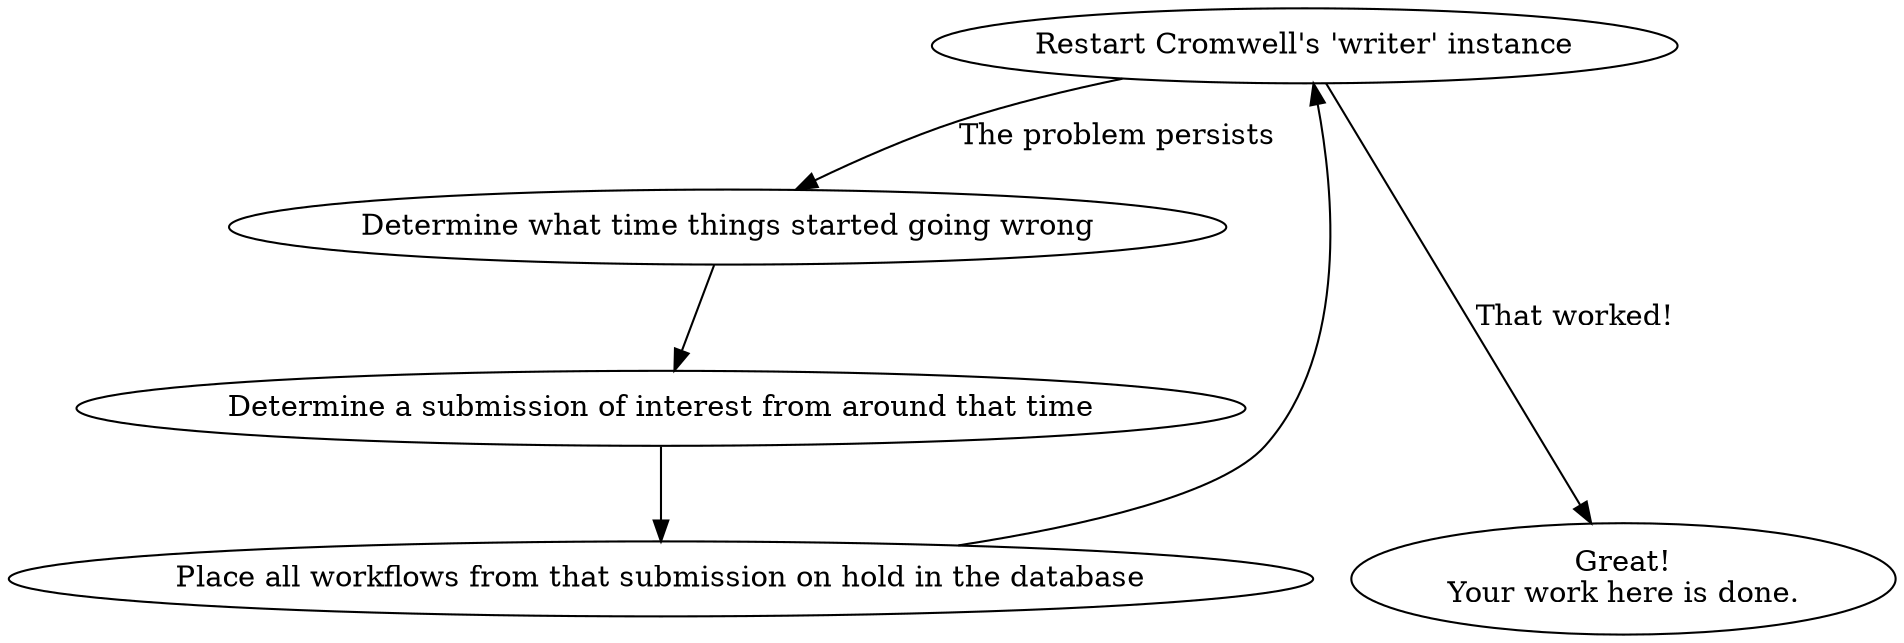 digraph {

  # Nodes

  # Always start with a restart:
  restart_cromwell_instance [shape=oval label="Restart Cromwell's 'writer' instance"];

  determine_time [shape=oval label="Determine what time things started going wrong"];
  determine_submissions_of_interest [shape=oval label="Determine a submission of interest from around that time"];

  place_submissions_on_hold [shape=oval label="Place all workflows from that submission on hold in the database"];


  go_to_sleep [shape=oval label="Great!\nYour work here is done."];

  { rank=max go_to_sleep }


  # Edges

  restart_cromwell_instance -> go_to_sleep [label="That worked!"]

  restart_cromwell_instance -> determine_time [label="The problem persists"]
  determine_time -> determine_submissions_of_interest
  determine_submissions_of_interest -> place_submissions_on_hold

  place_submissions_on_hold -> restart_cromwell_instance


}
